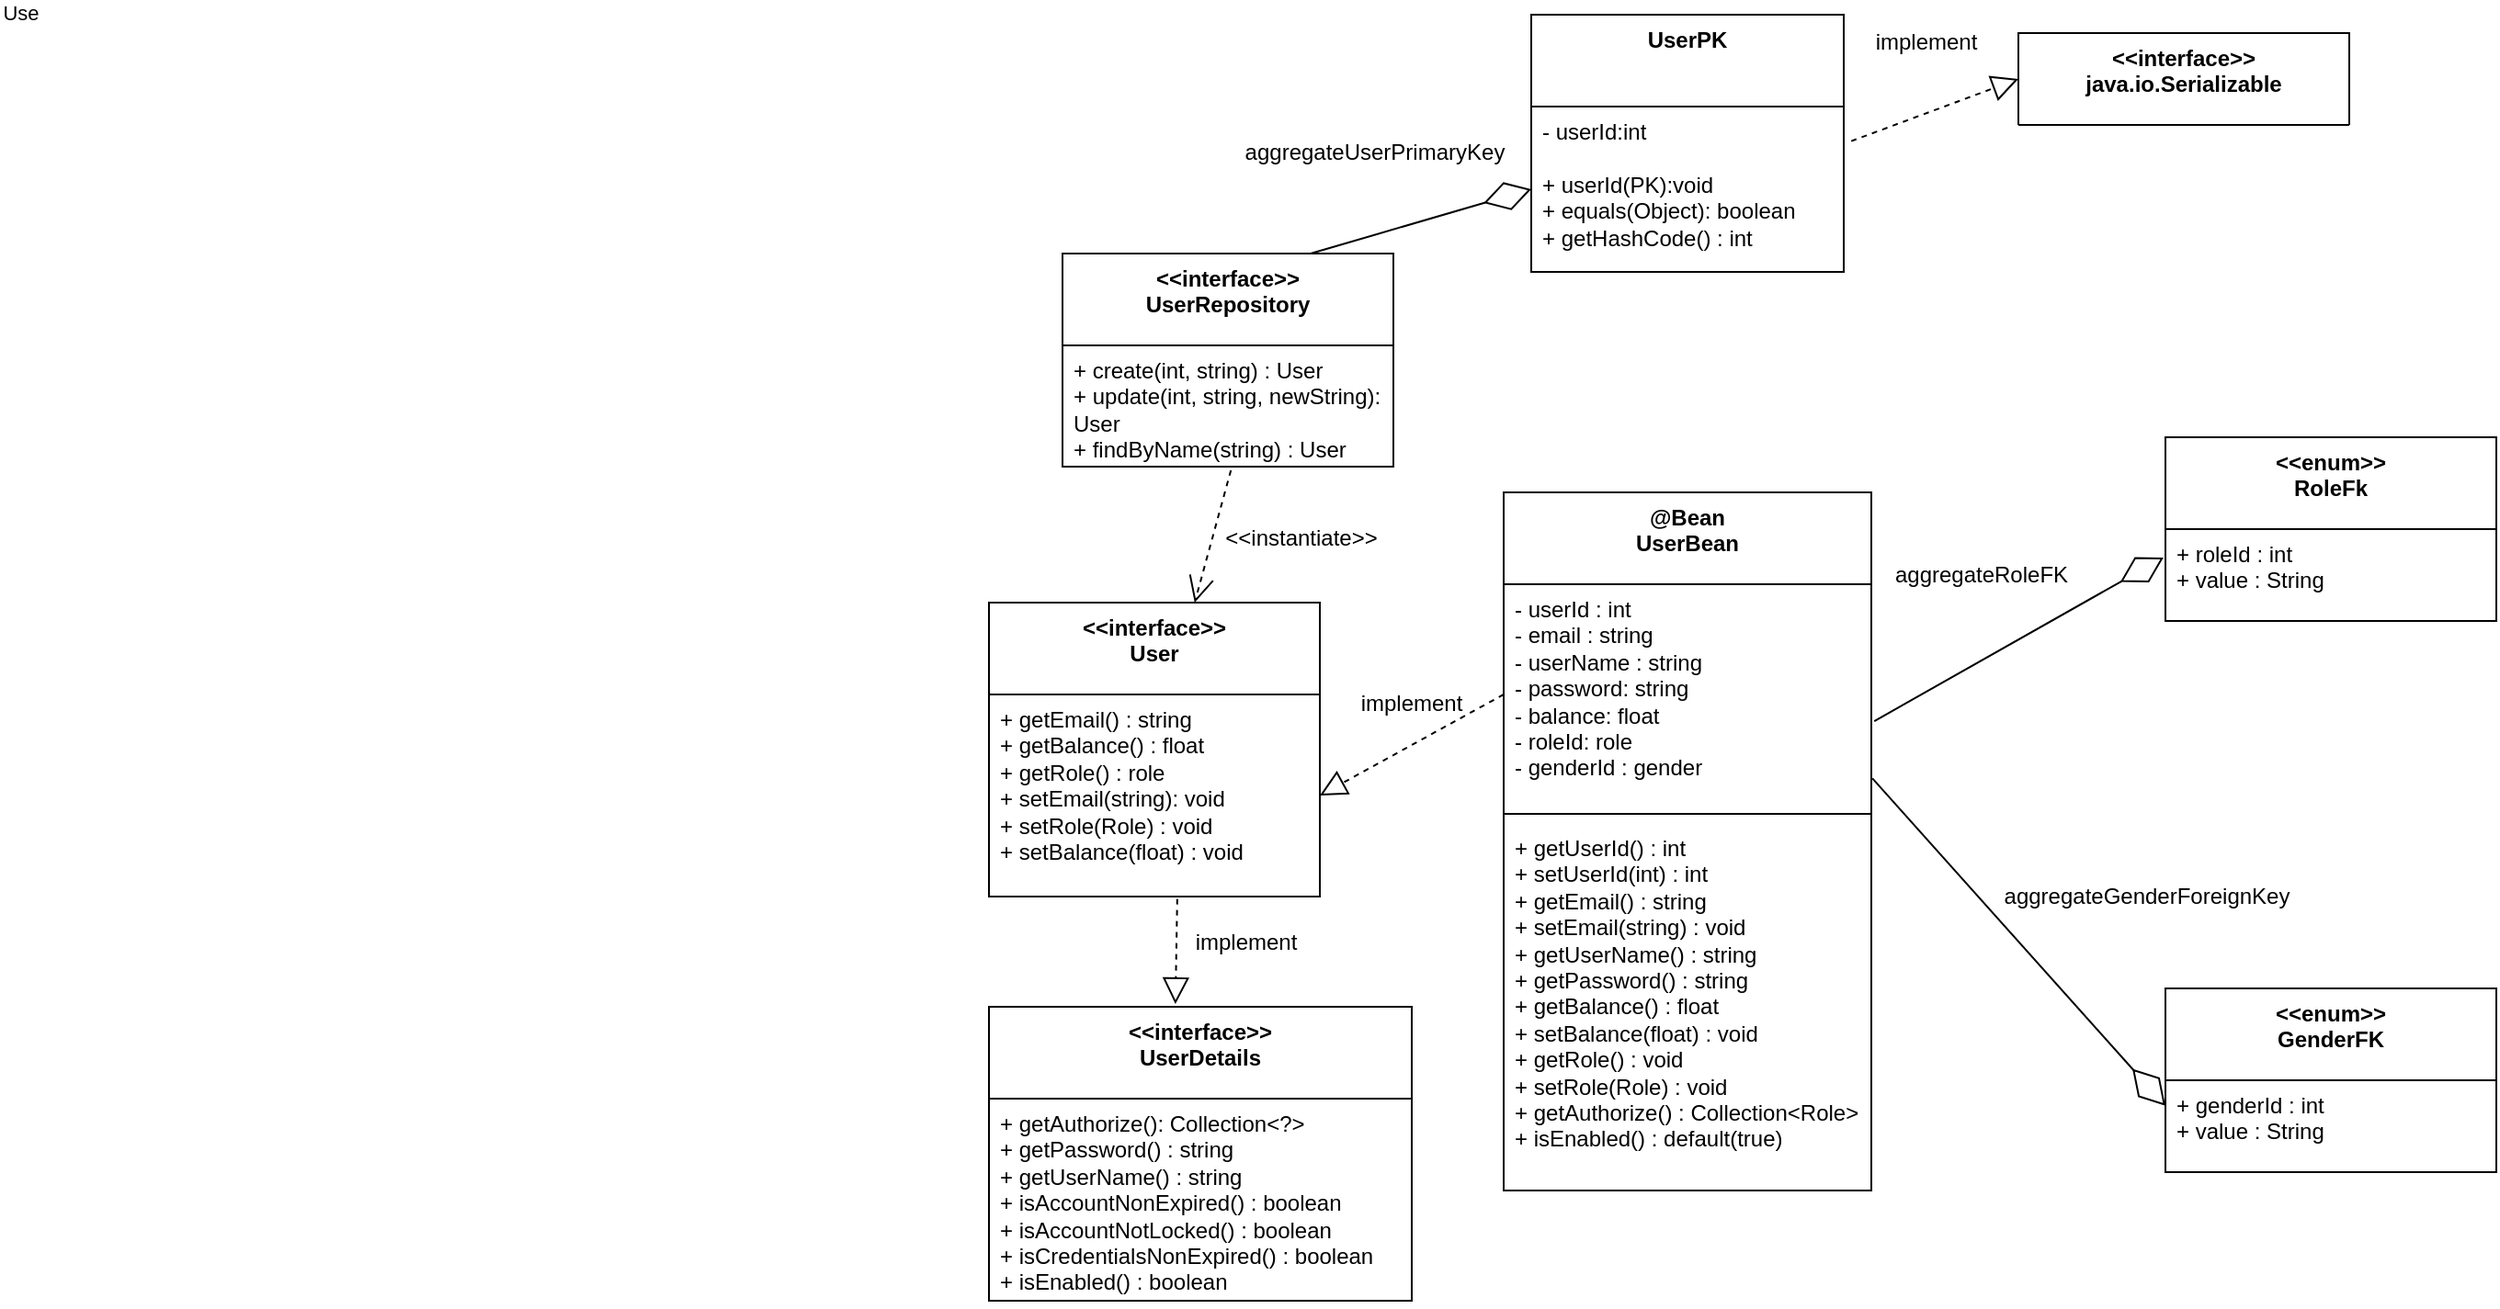 <mxfile version="21.0.6" type="device"><diagram name="Страница 1" id="EKfUe4TFWsYQkRzc66YD"><mxGraphModel dx="2342" dy="774" grid="1" gridSize="10" guides="1" tooltips="1" connect="1" arrows="1" fold="1" page="1" pageScale="1" pageWidth="827" pageHeight="1169" math="0" shadow="0"><root><mxCell id="0"/><mxCell id="1" parent="0"/><mxCell id="JiJfLhqeJ6pwN0ZM2UdD-1" value="@Bean&lt;br&gt;UserBean" style="swimlane;fontStyle=1;align=center;verticalAlign=top;childLayout=stackLayout;horizontal=1;startSize=50;horizontalStack=0;resizeParent=1;resizeParentMax=0;resizeLast=0;collapsible=1;marginBottom=0;whiteSpace=wrap;html=1;" vertex="1" parent="1"><mxGeometry x="310" y="350" width="200" height="380" as="geometry"/></mxCell><mxCell id="JiJfLhqeJ6pwN0ZM2UdD-2" value="- userId : int&lt;br&gt;- email : string&lt;br&gt;- userName : string&lt;br&gt;- password: string&lt;br&gt;- balance: float&lt;br&gt;- roleId: role&lt;br&gt;- genderId : gender" style="text;strokeColor=none;fillColor=none;align=left;verticalAlign=top;spacingLeft=4;spacingRight=4;overflow=hidden;rotatable=0;points=[[0,0.5],[1,0.5]];portConstraint=eastwest;whiteSpace=wrap;html=1;" vertex="1" parent="JiJfLhqeJ6pwN0ZM2UdD-1"><mxGeometry y="50" width="200" height="120" as="geometry"/></mxCell><mxCell id="JiJfLhqeJ6pwN0ZM2UdD-3" value="" style="line;strokeWidth=1;fillColor=none;align=left;verticalAlign=middle;spacingTop=-1;spacingLeft=3;spacingRight=3;rotatable=0;labelPosition=right;points=[];portConstraint=eastwest;strokeColor=inherit;" vertex="1" parent="JiJfLhqeJ6pwN0ZM2UdD-1"><mxGeometry y="170" width="200" height="10" as="geometry"/></mxCell><mxCell id="JiJfLhqeJ6pwN0ZM2UdD-4" value="+ getUserId() : int&lt;br&gt;+ setUserId(int) : int&lt;br&gt;+ getEmail() : string&lt;br&gt;+ setEmail(string) : void&lt;br&gt;+ getUserName() : string&lt;br&gt;+ getPassword() : string&lt;br&gt;+ getBalance() : float&lt;br&gt;+ setBalance(float) : void&lt;br&gt;+ getRole() : void&lt;br&gt;+ setRole(Role) : void&lt;br&gt;+ getAuthorize() : Collection&amp;lt;Role&amp;gt;&lt;br&gt;+ isEnabled() : default(true)&lt;br&gt;" style="text;strokeColor=none;fillColor=none;align=left;verticalAlign=top;spacingLeft=4;spacingRight=4;overflow=hidden;rotatable=0;points=[[0,0.5],[1,0.5]];portConstraint=eastwest;whiteSpace=wrap;html=1;" vertex="1" parent="JiJfLhqeJ6pwN0ZM2UdD-1"><mxGeometry y="180" width="200" height="200" as="geometry"/></mxCell><mxCell id="JiJfLhqeJ6pwN0ZM2UdD-9" value="&amp;lt;&amp;lt;interface&amp;gt;&amp;gt;&lt;br&gt;User" style="swimlane;fontStyle=1;align=center;verticalAlign=top;childLayout=stackLayout;horizontal=1;startSize=50;horizontalStack=0;resizeParent=1;resizeParentMax=0;resizeLast=0;collapsible=1;marginBottom=0;whiteSpace=wrap;html=1;" vertex="1" parent="1"><mxGeometry x="30" y="410" width="180" height="160" as="geometry"/></mxCell><mxCell id="JiJfLhqeJ6pwN0ZM2UdD-11" value="" style="line;strokeWidth=1;fillColor=none;align=left;verticalAlign=middle;spacingTop=-1;spacingLeft=3;spacingRight=3;rotatable=0;labelPosition=right;points=[];portConstraint=eastwest;strokeColor=inherit;" vertex="1" parent="JiJfLhqeJ6pwN0ZM2UdD-9"><mxGeometry y="50" width="180" as="geometry"/></mxCell><mxCell id="JiJfLhqeJ6pwN0ZM2UdD-12" value="+ getEmail() : string&lt;br&gt;+ getBalance() : float&lt;br&gt;+ getRole() : role&lt;br&gt;+ setEmail(string): void&lt;br&gt;+ setRole(Role) : void&lt;br&gt;+ setBalance(float) : void" style="text;strokeColor=none;fillColor=none;align=left;verticalAlign=top;spacingLeft=4;spacingRight=4;overflow=hidden;rotatable=0;points=[[0,0.5],[1,0.5]];portConstraint=eastwest;whiteSpace=wrap;html=1;" vertex="1" parent="JiJfLhqeJ6pwN0ZM2UdD-9"><mxGeometry y="50" width="180" height="110" as="geometry"/></mxCell><mxCell id="JiJfLhqeJ6pwN0ZM2UdD-13" value="&amp;lt;&amp;lt;interface&amp;gt;&amp;gt;&lt;br&gt;UserRepository" style="swimlane;fontStyle=1;align=center;verticalAlign=top;childLayout=stackLayout;horizontal=1;startSize=50;horizontalStack=0;resizeParent=1;resizeParentMax=0;resizeLast=0;collapsible=1;marginBottom=0;whiteSpace=wrap;html=1;" vertex="1" parent="1"><mxGeometry x="70" y="220" width="180" height="116" as="geometry"/></mxCell><mxCell id="JiJfLhqeJ6pwN0ZM2UdD-14" value="" style="line;strokeWidth=1;fillColor=none;align=left;verticalAlign=middle;spacingTop=-1;spacingLeft=3;spacingRight=3;rotatable=0;labelPosition=right;points=[];portConstraint=eastwest;strokeColor=inherit;" vertex="1" parent="JiJfLhqeJ6pwN0ZM2UdD-13"><mxGeometry y="50" width="180" as="geometry"/></mxCell><mxCell id="JiJfLhqeJ6pwN0ZM2UdD-15" value="+ create(int, string) : User&lt;br&gt;+ update(int, string, newString): User&lt;br&gt;+ findByName(string) : User" style="text;strokeColor=none;fillColor=none;align=left;verticalAlign=top;spacingLeft=4;spacingRight=4;overflow=hidden;rotatable=0;points=[[0,0.5],[1,0.5]];portConstraint=eastwest;whiteSpace=wrap;html=1;" vertex="1" parent="JiJfLhqeJ6pwN0ZM2UdD-13"><mxGeometry y="50" width="180" height="66" as="geometry"/></mxCell><mxCell id="JiJfLhqeJ6pwN0ZM2UdD-16" value="UserPK" style="swimlane;fontStyle=1;align=center;verticalAlign=top;childLayout=stackLayout;horizontal=1;startSize=50;horizontalStack=0;resizeParent=1;resizeParentMax=0;resizeLast=0;collapsible=1;marginBottom=0;whiteSpace=wrap;html=1;" vertex="1" parent="1"><mxGeometry x="325" y="90" width="170" height="140" as="geometry"/></mxCell><mxCell id="JiJfLhqeJ6pwN0ZM2UdD-17" value="" style="line;strokeWidth=1;fillColor=none;align=left;verticalAlign=middle;spacingTop=-1;spacingLeft=3;spacingRight=3;rotatable=0;labelPosition=right;points=[];portConstraint=eastwest;strokeColor=inherit;" vertex="1" parent="JiJfLhqeJ6pwN0ZM2UdD-16"><mxGeometry y="50" width="170" as="geometry"/></mxCell><mxCell id="JiJfLhqeJ6pwN0ZM2UdD-18" value="- userId:int&lt;br style=&quot;border-color: var(--border-color);&quot;&gt;&lt;br style=&quot;border-color: var(--border-color);&quot;&gt;+ userId(PK):void&lt;br style=&quot;border-color: var(--border-color);&quot;&gt;+ equals(Object): boolean&lt;br style=&quot;border-color: var(--border-color);&quot;&gt;+ getHashCode() : int" style="text;strokeColor=none;fillColor=none;align=left;verticalAlign=top;spacingLeft=4;spacingRight=4;overflow=hidden;rotatable=0;points=[[0,0.5],[1,0.5]];portConstraint=eastwest;whiteSpace=wrap;html=1;" vertex="1" parent="JiJfLhqeJ6pwN0ZM2UdD-16"><mxGeometry y="50" width="170" height="90" as="geometry"/></mxCell><mxCell id="JiJfLhqeJ6pwN0ZM2UdD-19" value="&amp;lt;&amp;lt;interface&amp;gt;&amp;gt;&lt;br&gt;UserDetails" style="swimlane;fontStyle=1;align=center;verticalAlign=top;childLayout=stackLayout;horizontal=1;startSize=50;horizontalStack=0;resizeParent=1;resizeParentMax=0;resizeLast=0;collapsible=1;marginBottom=0;whiteSpace=wrap;html=1;" vertex="1" parent="1"><mxGeometry x="30" y="630" width="230" height="160" as="geometry"/></mxCell><mxCell id="JiJfLhqeJ6pwN0ZM2UdD-20" value="" style="line;strokeWidth=1;fillColor=none;align=left;verticalAlign=middle;spacingTop=-1;spacingLeft=3;spacingRight=3;rotatable=0;labelPosition=right;points=[];portConstraint=eastwest;strokeColor=inherit;" vertex="1" parent="JiJfLhqeJ6pwN0ZM2UdD-19"><mxGeometry y="50" width="230" as="geometry"/></mxCell><mxCell id="JiJfLhqeJ6pwN0ZM2UdD-21" value="+ getAuthorize(): Collection&amp;lt;?&amp;gt;&lt;br&gt;+ getPassword() : string&lt;br&gt;+ getUserName() : string&lt;br&gt;+ isAccountNonExpired() : boolean&lt;br&gt;+ isAccountNotLocked() : boolean&lt;br&gt;+ isCredentialsNonExpired() : boolean&lt;br&gt;+ isEnabled() : boolean" style="text;strokeColor=none;fillColor=none;align=left;verticalAlign=top;spacingLeft=4;spacingRight=4;overflow=hidden;rotatable=0;points=[[0,0.5],[1,0.5]];portConstraint=eastwest;whiteSpace=wrap;html=1;" vertex="1" parent="JiJfLhqeJ6pwN0ZM2UdD-19"><mxGeometry y="50" width="230" height="110" as="geometry"/></mxCell><mxCell id="JiJfLhqeJ6pwN0ZM2UdD-25" value="&amp;lt;&amp;lt;enum&amp;gt;&amp;gt;&lt;br&gt;RoleFk" style="swimlane;fontStyle=1;align=center;verticalAlign=top;childLayout=stackLayout;horizontal=1;startSize=50;horizontalStack=0;resizeParent=1;resizeParentMax=0;resizeLast=0;collapsible=1;marginBottom=0;whiteSpace=wrap;html=1;" vertex="1" parent="1"><mxGeometry x="670" y="320" width="180" height="100" as="geometry"/></mxCell><mxCell id="JiJfLhqeJ6pwN0ZM2UdD-26" value="" style="line;strokeWidth=1;fillColor=none;align=left;verticalAlign=middle;spacingTop=-1;spacingLeft=3;spacingRight=3;rotatable=0;labelPosition=right;points=[];portConstraint=eastwest;strokeColor=inherit;" vertex="1" parent="JiJfLhqeJ6pwN0ZM2UdD-25"><mxGeometry y="50" width="180" as="geometry"/></mxCell><mxCell id="JiJfLhqeJ6pwN0ZM2UdD-27" value="+ roleId : int&lt;br&gt;+ value : String" style="text;strokeColor=none;fillColor=none;align=left;verticalAlign=top;spacingLeft=4;spacingRight=4;overflow=hidden;rotatable=0;points=[[0,0.5],[1,0.5]];portConstraint=eastwest;whiteSpace=wrap;html=1;" vertex="1" parent="JiJfLhqeJ6pwN0ZM2UdD-25"><mxGeometry y="50" width="180" height="50" as="geometry"/></mxCell><mxCell id="JiJfLhqeJ6pwN0ZM2UdD-28" value="&amp;lt;&amp;lt;enum&amp;gt;&amp;gt;&lt;br&gt;GenderFK" style="swimlane;fontStyle=1;align=center;verticalAlign=top;childLayout=stackLayout;horizontal=1;startSize=50;horizontalStack=0;resizeParent=1;resizeParentMax=0;resizeLast=0;collapsible=1;marginBottom=0;whiteSpace=wrap;html=1;" vertex="1" parent="1"><mxGeometry x="670" y="620" width="180" height="100" as="geometry"/></mxCell><mxCell id="JiJfLhqeJ6pwN0ZM2UdD-29" value="" style="line;strokeWidth=1;fillColor=none;align=left;verticalAlign=middle;spacingTop=-1;spacingLeft=3;spacingRight=3;rotatable=0;labelPosition=right;points=[];portConstraint=eastwest;strokeColor=inherit;" vertex="1" parent="JiJfLhqeJ6pwN0ZM2UdD-28"><mxGeometry y="50" width="180" as="geometry"/></mxCell><mxCell id="JiJfLhqeJ6pwN0ZM2UdD-30" value="+ genderId : int&lt;br&gt;+ value : String&amp;nbsp;" style="text;strokeColor=none;fillColor=none;align=left;verticalAlign=top;spacingLeft=4;spacingRight=4;overflow=hidden;rotatable=0;points=[[0,0.5],[1,0.5]];portConstraint=eastwest;whiteSpace=wrap;html=1;" vertex="1" parent="JiJfLhqeJ6pwN0ZM2UdD-28"><mxGeometry y="50" width="180" height="50" as="geometry"/></mxCell><mxCell id="JiJfLhqeJ6pwN0ZM2UdD-31" value="&amp;lt;&amp;lt;interface&amp;gt;&amp;gt;&lt;br&gt;java.io.Serializable" style="swimlane;fontStyle=1;align=center;verticalAlign=top;childLayout=stackLayout;horizontal=1;startSize=50;horizontalStack=0;resizeParent=1;resizeParentMax=0;resizeLast=0;collapsible=1;marginBottom=0;whiteSpace=wrap;html=1;" vertex="1" parent="1"><mxGeometry x="590" y="100" width="180" height="50" as="geometry"/></mxCell><mxCell id="JiJfLhqeJ6pwN0ZM2UdD-32" value="" style="line;strokeWidth=1;fillColor=none;align=left;verticalAlign=middle;spacingTop=-1;spacingLeft=3;spacingRight=3;rotatable=0;labelPosition=right;points=[];portConstraint=eastwest;strokeColor=inherit;" vertex="1" parent="JiJfLhqeJ6pwN0ZM2UdD-31"><mxGeometry y="50" width="180" as="geometry"/></mxCell><mxCell id="JiJfLhqeJ6pwN0ZM2UdD-34" value="" style="endArrow=block;dashed=1;endFill=0;endSize=12;html=1;rounded=0;entryX=1;entryY=0.5;entryDx=0;entryDy=0;exitX=0;exitY=0.5;exitDx=0;exitDy=0;" edge="1" parent="1" source="JiJfLhqeJ6pwN0ZM2UdD-2" target="JiJfLhqeJ6pwN0ZM2UdD-12"><mxGeometry width="160" relative="1" as="geometry"><mxPoint x="330" y="450" as="sourcePoint"/><mxPoint x="490" y="450" as="targetPoint"/></mxGeometry></mxCell><mxCell id="JiJfLhqeJ6pwN0ZM2UdD-35" value="Use" style="endArrow=open;endSize=12;dashed=1;html=1;rounded=0;exitX=0.509;exitY=1.03;exitDx=0;exitDy=0;exitPerimeter=0;" edge="1" parent="1" source="JiJfLhqeJ6pwN0ZM2UdD-15" target="JiJfLhqeJ6pwN0ZM2UdD-9"><mxGeometry x="-1" y="-372" width="160" relative="1" as="geometry"><mxPoint x="-150" y="530" as="sourcePoint"/><mxPoint x="10" y="530" as="targetPoint"/><mxPoint x="-300" y="-151" as="offset"/></mxGeometry></mxCell><mxCell id="JiJfLhqeJ6pwN0ZM2UdD-36" value="" style="endArrow=diamondThin;endFill=0;endSize=24;html=1;rounded=0;entryX=0;entryY=0.5;entryDx=0;entryDy=0;exitX=0.75;exitY=0;exitDx=0;exitDy=0;" edge="1" parent="1" source="JiJfLhqeJ6pwN0ZM2UdD-13" target="JiJfLhqeJ6pwN0ZM2UdD-18"><mxGeometry width="160" relative="1" as="geometry"><mxPoint x="350" y="450" as="sourcePoint"/><mxPoint x="510" y="450" as="targetPoint"/></mxGeometry></mxCell><mxCell id="JiJfLhqeJ6pwN0ZM2UdD-37" value="" style="endArrow=block;dashed=1;endFill=0;endSize=12;html=1;rounded=0;entryX=0;entryY=0.5;entryDx=0;entryDy=0;exitX=1.024;exitY=0.209;exitDx=0;exitDy=0;exitPerimeter=0;" edge="1" parent="1" source="JiJfLhqeJ6pwN0ZM2UdD-18" target="JiJfLhqeJ6pwN0ZM2UdD-31"><mxGeometry width="160" relative="1" as="geometry"><mxPoint x="320" y="470" as="sourcePoint"/><mxPoint x="220" y="525" as="targetPoint"/></mxGeometry></mxCell><mxCell id="JiJfLhqeJ6pwN0ZM2UdD-38" value="" style="endArrow=diamondThin;endFill=0;endSize=24;html=1;rounded=0;entryX=-0.006;entryY=0.31;entryDx=0;entryDy=0;exitX=1.008;exitY=0.621;exitDx=0;exitDy=0;entryPerimeter=0;exitPerimeter=0;" edge="1" parent="1" source="JiJfLhqeJ6pwN0ZM2UdD-2" target="JiJfLhqeJ6pwN0ZM2UdD-27"><mxGeometry width="160" relative="1" as="geometry"><mxPoint x="215" y="230" as="sourcePoint"/><mxPoint x="335" y="195" as="targetPoint"/></mxGeometry></mxCell><mxCell id="JiJfLhqeJ6pwN0ZM2UdD-39" value="" style="endArrow=diamondThin;endFill=0;endSize=24;html=1;rounded=0;entryX=0;entryY=0.277;entryDx=0;entryDy=0;exitX=1.003;exitY=0.881;exitDx=0;exitDy=0;entryPerimeter=0;exitPerimeter=0;" edge="1" parent="1" source="JiJfLhqeJ6pwN0ZM2UdD-2" target="JiJfLhqeJ6pwN0ZM2UdD-30"><mxGeometry width="160" relative="1" as="geometry"><mxPoint x="525" y="485" as="sourcePoint"/><mxPoint x="629" y="386" as="targetPoint"/></mxGeometry></mxCell><mxCell id="JiJfLhqeJ6pwN0ZM2UdD-40" value="" style="endArrow=block;dashed=1;endFill=0;endSize=12;html=1;rounded=0;entryX=0.441;entryY=-0.009;entryDx=0;entryDy=0;exitX=0.569;exitY=1.012;exitDx=0;exitDy=0;entryPerimeter=0;exitPerimeter=0;" edge="1" parent="1" source="JiJfLhqeJ6pwN0ZM2UdD-12" target="JiJfLhqeJ6pwN0ZM2UdD-19"><mxGeometry width="160" relative="1" as="geometry"><mxPoint x="320" y="470" as="sourcePoint"/><mxPoint x="220" y="525" as="targetPoint"/></mxGeometry></mxCell><mxCell id="JiJfLhqeJ6pwN0ZM2UdD-41" value="implement" style="text;html=1;strokeColor=none;fillColor=none;align=center;verticalAlign=middle;whiteSpace=wrap;rounded=0;" vertex="1" parent="1"><mxGeometry x="230" y="450" width="60" height="30" as="geometry"/></mxCell><mxCell id="JiJfLhqeJ6pwN0ZM2UdD-42" value="aggregateUserPrimaryKey" style="text;html=1;strokeColor=none;fillColor=none;align=center;verticalAlign=middle;whiteSpace=wrap;rounded=0;" vertex="1" parent="1"><mxGeometry x="210" y="150" width="60" height="30" as="geometry"/></mxCell><mxCell id="JiJfLhqeJ6pwN0ZM2UdD-43" value="implement" style="text;html=1;strokeColor=none;fillColor=none;align=center;verticalAlign=middle;whiteSpace=wrap;rounded=0;" vertex="1" parent="1"><mxGeometry x="510" y="90" width="60" height="30" as="geometry"/></mxCell><mxCell id="JiJfLhqeJ6pwN0ZM2UdD-44" value="implement" style="text;html=1;strokeColor=none;fillColor=none;align=center;verticalAlign=middle;whiteSpace=wrap;rounded=0;" vertex="1" parent="1"><mxGeometry x="140" y="580" width="60" height="30" as="geometry"/></mxCell><mxCell id="JiJfLhqeJ6pwN0ZM2UdD-45" value="&amp;lt;&amp;lt;instantiate&amp;gt;&amp;gt;" style="text;html=1;strokeColor=none;fillColor=none;align=center;verticalAlign=middle;whiteSpace=wrap;rounded=0;" vertex="1" parent="1"><mxGeometry x="170" y="360" width="60" height="30" as="geometry"/></mxCell><mxCell id="JiJfLhqeJ6pwN0ZM2UdD-46" value="aggregateRoleFK" style="text;html=1;strokeColor=none;fillColor=none;align=center;verticalAlign=middle;whiteSpace=wrap;rounded=0;" vertex="1" parent="1"><mxGeometry x="540" y="380" width="60" height="30" as="geometry"/></mxCell><mxCell id="JiJfLhqeJ6pwN0ZM2UdD-47" value="aggregateGenderForeignKey" style="text;html=1;strokeColor=none;fillColor=none;align=center;verticalAlign=middle;whiteSpace=wrap;rounded=0;" vertex="1" parent="1"><mxGeometry x="630" y="555" width="60" height="30" as="geometry"/></mxCell></root></mxGraphModel></diagram></mxfile>